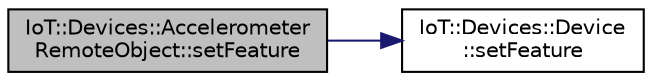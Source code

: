 digraph "IoT::Devices::AccelerometerRemoteObject::setFeature"
{
 // LATEX_PDF_SIZE
  edge [fontname="Helvetica",fontsize="10",labelfontname="Helvetica",labelfontsize="10"];
  node [fontname="Helvetica",fontsize="10",shape=record];
  rankdir="LR";
  Node1 [label="IoT::Devices::Accelerometer\lRemoteObject::setFeature",height=0.2,width=0.4,color="black", fillcolor="grey75", style="filled", fontcolor="black",tooltip="Returns the TypeId of the class."];
  Node1 -> Node2 [color="midnightblue",fontsize="10",style="solid",fontname="Helvetica"];
  Node2 [label="IoT::Devices::Device\l::setFeature",height=0.2,width=0.4,color="black", fillcolor="white", style="filled",URL="$classIoT_1_1Devices_1_1Device.html#ad35e41cae5da4af70019d211182a7d57",tooltip=" "];
}
